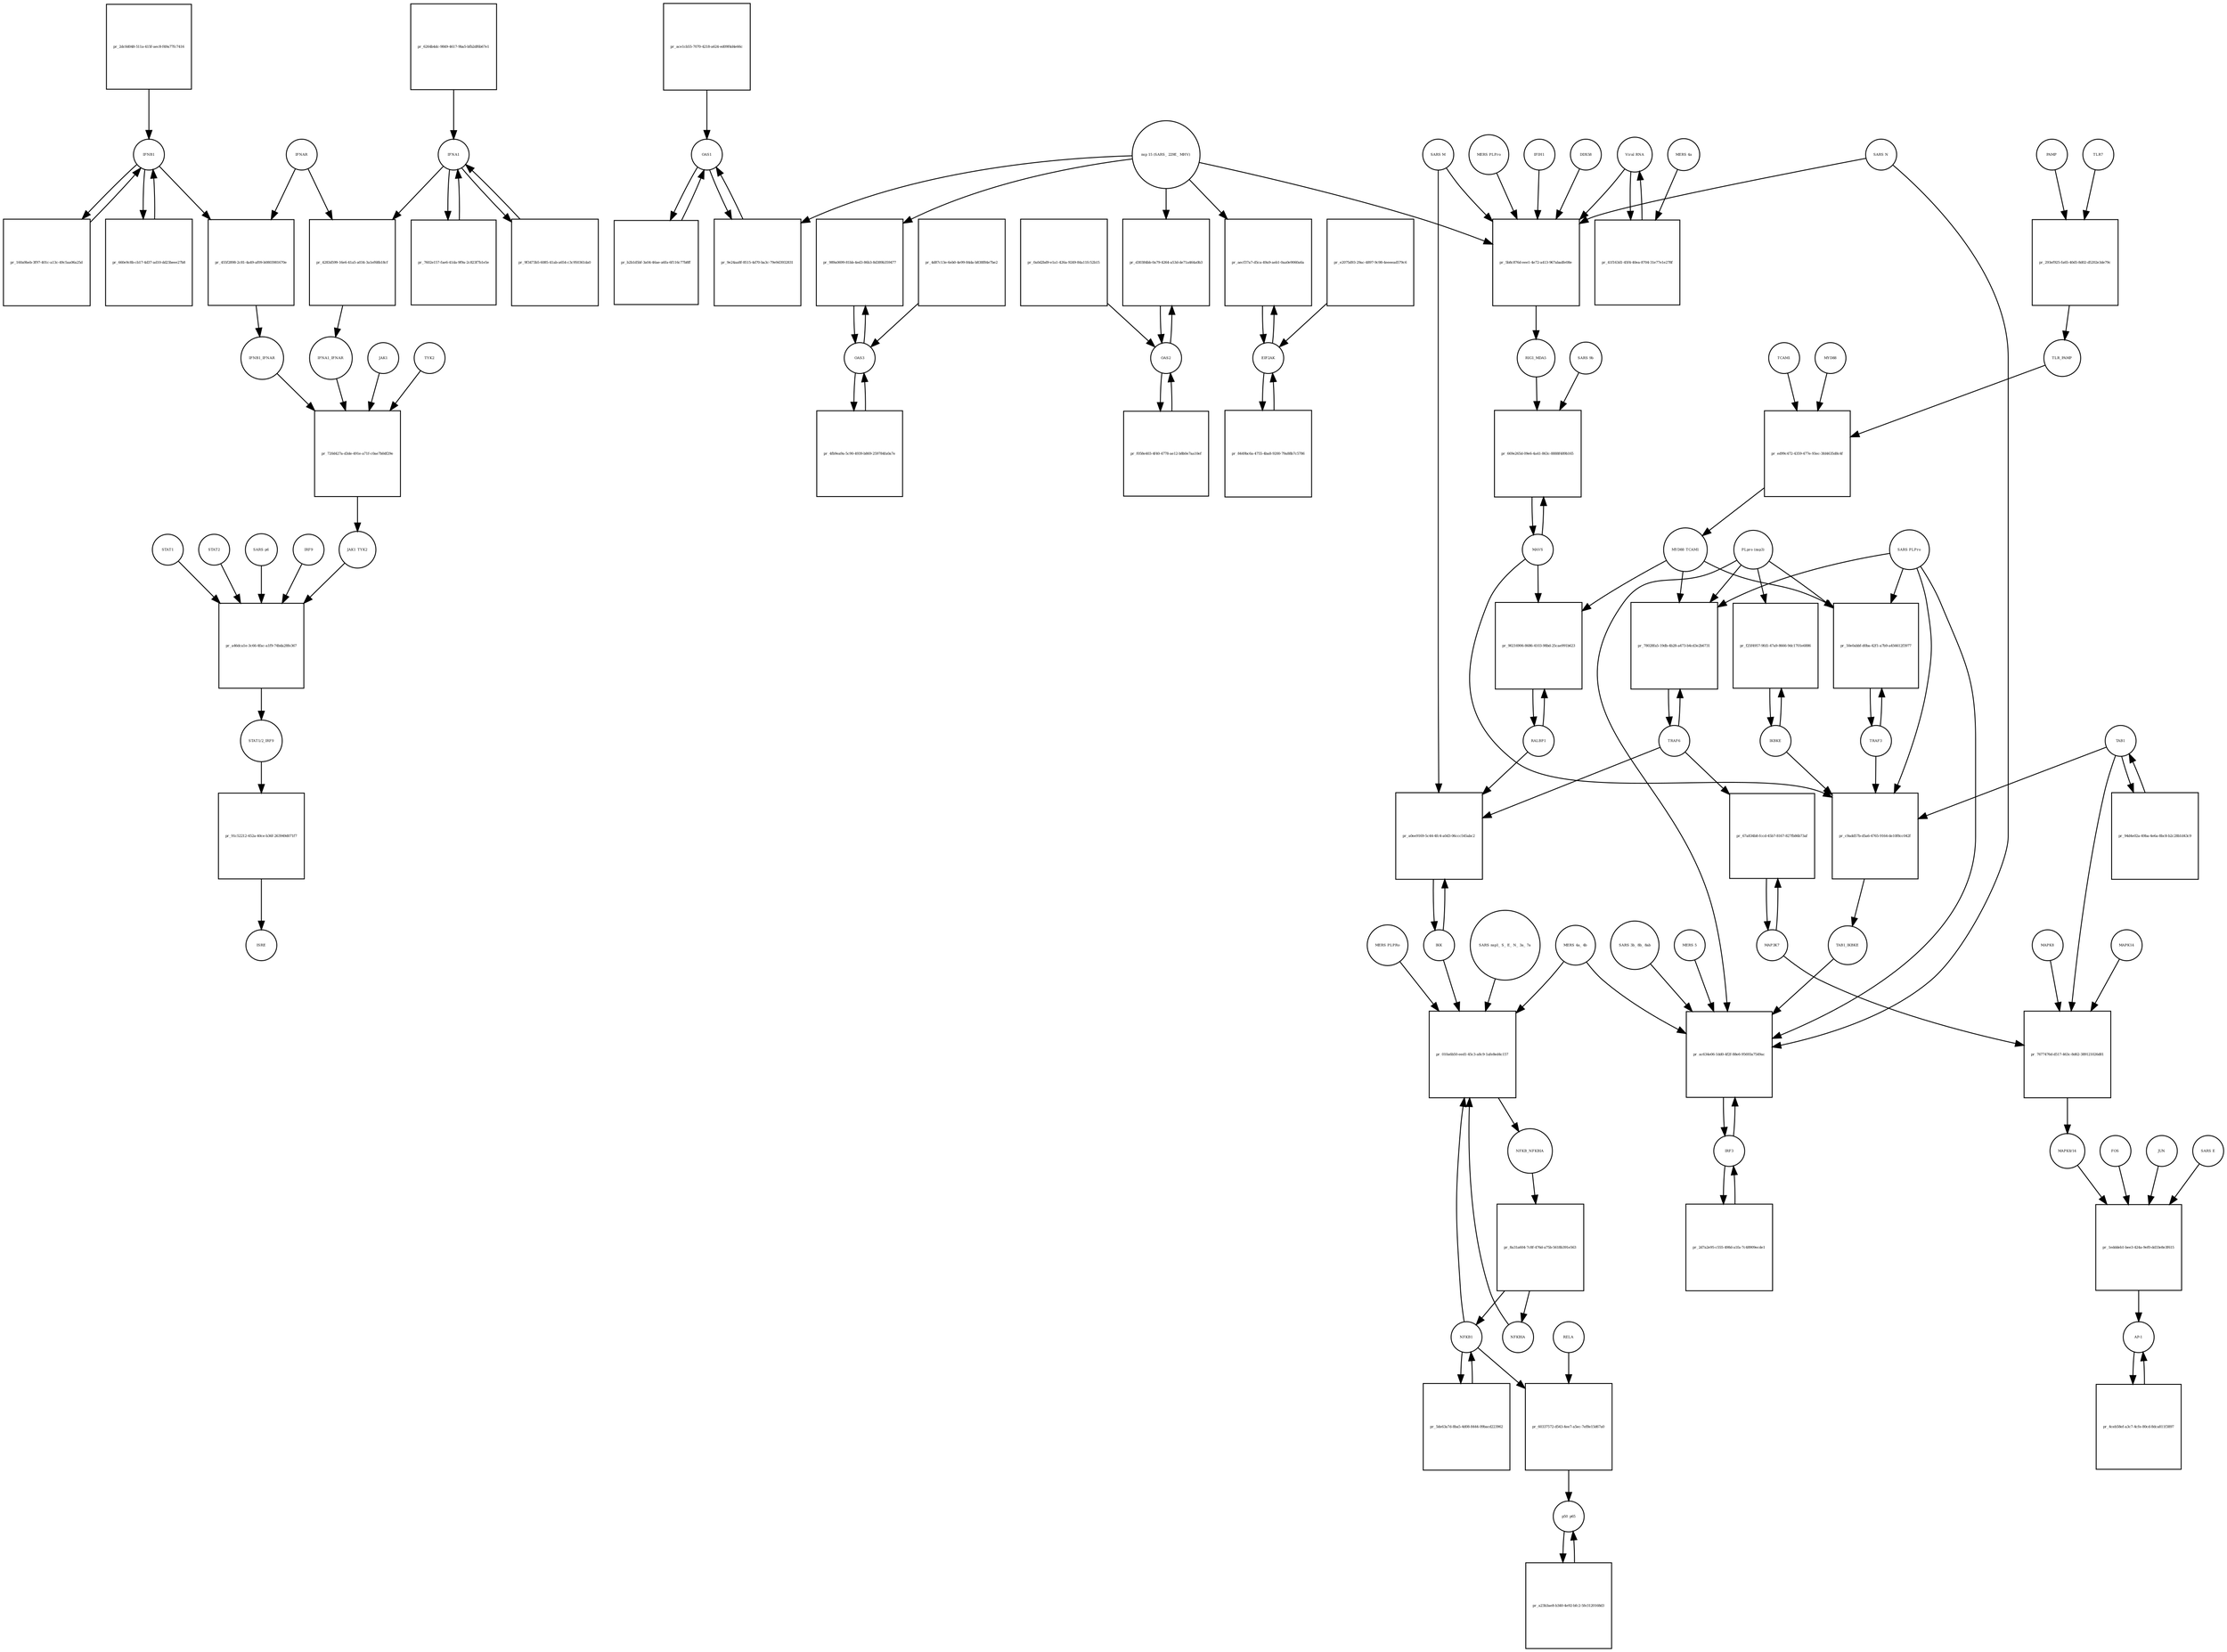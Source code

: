 strict digraph  {
IFNA1 [annotation="urn_miriam_pubmed_17911435|urn_miriam_pubmed_24362405", bipartite=0, cls=macromolecule, fontsize=4, label=IFNA1, shape=circle];
"pr_4283d599-16e6-41a5-a034-3a1ef68b18cf" [annotation="", bipartite=1, cls=process, fontsize=4, label="pr_4283d599-16e6-41a5-a034-3a1ef68b18cf", shape=square];
IFNAR [annotation=urn_miriam_pubmed_31226023, bipartite=0, cls=complex, fontsize=4, label=IFNAR, shape=circle];
IFNA1_IFNAR [annotation=urn_miriam_pubmed_31226023, bipartite=0, cls=complex, fontsize=4, label=IFNA1_IFNAR, shape=circle];
IFNB1 [annotation=urn_miriam_pubmed_24362405, bipartite=0, cls=macromolecule, fontsize=4, label=IFNB1, shape=circle];
"pr_455f2898-2c81-4a49-af09-b0803981670e" [annotation="", bipartite=1, cls=process, fontsize=4, label="pr_455f2898-2c81-4a49-af09-b0803981670e", shape=square];
IFNB1_IFNAR [annotation=urn_miriam_pubmed_31226023, bipartite=0, cls=complex, fontsize=4, label=IFNB1_IFNAR, shape=circle];
"pr_7602e157-fae6-41da-9f9a-2c823f7b1e5e" [annotation="", bipartite=1, cls=process, fontsize=4, label="pr_7602e157-fae6-41da-9f9a-2c823f7b1e5e", shape=square];
"pr_160a9beb-3f97-401c-a13c-49c5aa06a25d" [annotation="", bipartite=1, cls=process, fontsize=4, label="pr_160a9beb-3f97-401c-a13c-49c5aa06a25d", shape=square];
"pr_2dc0d048-511a-415f-aec8-f49a77fc7416" [annotation="", bipartite=1, cls=process, fontsize=4, label="pr_2dc0d048-511a-415f-aec8-f49a77fc7416", shape=square];
"pr_660e9c8b-cb17-4d37-ad10-dd23beee27b8" [annotation="", bipartite=1, cls=process, fontsize=4, label="pr_660e9c8b-cb17-4d37-ad10-dd23beee27b8", shape=square];
"pr_6264b4dc-9849-4617-9ba5-bfb2df6b67e1" [annotation="", bipartite=1, cls=process, fontsize=4, label="pr_6264b4dc-9849-4617-9ba5-bfb2df6b67e1", shape=square];
"pr_9f3473b5-6085-41ab-a654-c3c950361da0" [annotation="", bipartite=1, cls=process, fontsize=4, label="pr_9f3473b5-6085-41ab-a654-c3c950361da0", shape=square];
"STAT1/2_IRF9" [annotation=urn_miriam_pubmed_31226023, bipartite=0, cls=complex, fontsize=4, label="STAT1/2_IRF9", shape=circle];
"pr_91c52212-452a-40ce-b36f-263949d071f7" [annotation="", bipartite=1, cls=process, fontsize=4, label="pr_91c52212-452a-40ce-b36f-263949d071f7", shape=square];
ISRE [annotation=urn_miriam_pubmed_31226023, bipartite=0, cls=complex, fontsize=4, label=ISRE, shape=circle];
"pr_ace1cb55-7070-4218-a624-ed09f4d4e66c" [annotation="", bipartite=1, cls=process, fontsize=4, label="pr_ace1cb55-7070-4218-a624-ed09f4d4e66c", shape=square];
OAS1 [annotation=urn_miriam_pubmed_31226023, bipartite=0, cls=macromolecule, fontsize=4, label=OAS1, shape=circle];
"pr_e2075d93-29ac-4897-9c98-4eeeead579c6" [annotation="", bipartite=1, cls=process, fontsize=4, label="pr_e2075d93-29ac-4897-9c98-4eeeead579c6", shape=square];
EIF2AK [annotation=urn_miriam_pubmed_31226023, bipartite=0, cls=macromolecule, fontsize=4, label=EIF2AK, shape=circle];
"pr_b2b1d5bf-3a04-46ae-a6fa-6f116c77b8ff" [annotation="", bipartite=1, cls=process, fontsize=4, label="pr_b2b1d5bf-3a04-46ae-a6fa-6f116c77b8ff", shape=square];
"pr_8449bc6a-4755-4ba8-9200-79a88b7c5786" [annotation="", bipartite=1, cls=process, fontsize=4, label="pr_8449bc6a-4755-4ba8-9200-79a88b7c5786", shape=square];
PAMP [annotation="", bipartite=0, cls="simple chemical", fontsize=4, label=PAMP, shape=circle];
"pr_293ef925-fa65-40d5-8d02-d5202e3de79c" [annotation="", bipartite=1, cls=process, fontsize=4, label="pr_293ef925-fa65-40d5-8d02-d5202e3de79c", shape=square];
TLR7 [annotation="", bipartite=0, cls=macromolecule, fontsize=4, label=TLR7, shape=circle];
TLR_PAMP [annotation="", bipartite=0, cls=complex, fontsize=4, label=TLR_PAMP, shape=circle];
TRAF6 [annotation="", bipartite=0, cls=macromolecule, fontsize=4, label=TRAF6, shape=circle];
"pr_78028fa5-19db-4b28-a473-b4cd3e2b6731" [annotation="", bipartite=1, cls=process, fontsize=4, label="pr_78028fa5-19db-4b28-a473-b4cd3e2b6731", shape=square];
MYD88_TCAM1 [annotation="", bipartite=0, cls=complex, fontsize=4, label=MYD88_TCAM1, shape=circle];
"PLpro (nsp3)" [annotation="", bipartite=0, cls=macromolecule, fontsize=4, label="PLpro (nsp3)", shape=circle];
"SARS PLPro" [annotation=urn_miriam_pubmed_31226023, bipartite=0, cls=macromolecule, fontsize=4, label="SARS PLPro", shape=circle];
TAB1 [annotation="", bipartite=0, cls=macromolecule, fontsize=4, label=TAB1, shape=circle];
"pr_94d4e02a-49ba-4e6a-8bc8-b2c28b1d43c9" [annotation="", bipartite=1, cls=process, fontsize=4, label="pr_94d4e02a-49ba-4e6a-8bc8-b2c28b1d43c9", shape=square];
MAPK8 [annotation="", bipartite=0, cls=macromolecule, fontsize=4, label=MAPK8, shape=circle];
"pr_7677476d-d517-463c-8d62-389121026d81" [annotation="", bipartite=1, cls=process, fontsize=4, label="pr_7677476d-d517-463c-8d62-389121026d81", shape=square];
MAPK14 [annotation="", bipartite=0, cls=macromolecule, fontsize=4, label=MAPK14, shape=circle];
"MAPK8/14" [annotation="", bipartite=0, cls=complex, fontsize=4, label="MAPK8/14", shape=circle];
MAP3K7 [annotation="", bipartite=0, cls=macromolecule, fontsize=4, label=MAP3K7, shape=circle];
STAT1 [annotation=urn_miriam_pubmed_31226023, bipartite=0, cls=macromolecule, fontsize=4, label=STAT1, shape=circle];
"pr_a46dca1e-3c66-4fac-a1f9-74bda28fe367" [annotation="", bipartite=1, cls=process, fontsize=4, label="pr_a46dca1e-3c66-4fac-a1f9-74bda28fe367", shape=square];
STAT2 [annotation=urn_miriam_pubmed_31226023, bipartite=0, cls=macromolecule, fontsize=4, label=STAT2, shape=circle];
JAK1_TYK2 [annotation=urn_miriam_pubmed_31226023, bipartite=0, cls=complex, fontsize=4, label=JAK1_TYK2, shape=circle];
"SARS p6" [annotation=urn_miriam_pubmed_31226023, bipartite=0, cls=macromolecule, fontsize=4, label="SARS p6", shape=circle];
IRF9 [annotation=urn_miriam_pubmed_31226023, bipartite=0, cls=macromolecule, fontsize=4, label=IRF9, shape=circle];
JAK1 [annotation=urn_miriam_pubmed_31226023, bipartite=0, cls=macromolecule, fontsize=4, label=JAK1, shape=circle];
"pr_720d427a-d3de-491e-a71f-c0ae7b0df29e" [annotation="", bipartite=1, cls=process, fontsize=4, label="pr_720d427a-d3de-491e-a71f-c0ae7b0df29e", shape=square];
TYK2 [annotation=urn_miriam_pubmed_31226023, bipartite=0, cls=macromolecule, fontsize=4, label=TYK2, shape=circle];
"pr_0a0d2bd9-e1a1-426a-9249-84a11fc52b15" [annotation="", bipartite=1, cls=process, fontsize=4, label="pr_0a0d2bd9-e1a1-426a-9249-84a11fc52b15", shape=square];
OAS2 [annotation=urn_miriam_pubmed_31226023, bipartite=0, cls=macromolecule, fontsize=4, label=OAS2, shape=circle];
"pr_f058e403-4f40-4778-ae12-b8b0e7aa10ef" [annotation="", bipartite=1, cls=process, fontsize=4, label="pr_f058e403-4f40-4778-ae12-b8b0e7aa10ef", shape=square];
"pr_4d87c13e-6eb0-4e99-84da-b838f84e7be2" [annotation="", bipartite=1, cls=process, fontsize=4, label="pr_4d87c13e-6eb0-4e99-84da-b838f84e7be2", shape=square];
OAS3 [annotation=urn_miriam_pubmed_31226023, bipartite=0, cls=macromolecule, fontsize=4, label=OAS3, shape=circle];
"pr_4fb9ea9a-5c90-4939-b869-259784fa0a7e" [annotation="", bipartite=1, cls=process, fontsize=4, label="pr_4fb9ea9a-5c90-4939-b869-259784fa0a7e", shape=square];
TRAF3 [annotation="", bipartite=0, cls=macromolecule, fontsize=4, label=TRAF3, shape=circle];
"pr_50e0abbf-d0ba-42f1-a7b9-a456612f3977" [annotation="", bipartite=1, cls=process, fontsize=4, label="pr_50e0abbf-d0ba-42f1-a7b9-a456612f3977", shape=square];
"pr_67a834b8-fccd-45b7-8167-827fb86b73af" [annotation="", bipartite=1, cls=process, fontsize=4, label="pr_67a834b8-fccd-45b7-8167-827fb86b73af", shape=square];
FOS [annotation="", bipartite=0, cls=macromolecule, fontsize=4, label=FOS, shape=circle];
"pr_1edddeb1-bee3-424a-9ef0-dd33e8e3f615" [annotation="", bipartite=1, cls=process, fontsize=4, label="pr_1edddeb1-bee3-424a-9ef0-dd33e8e3f615", shape=square];
JUN [annotation="", bipartite=0, cls=macromolecule, fontsize=4, label=JUN, shape=circle];
"AP-1" [annotation="", bipartite=0, cls=complex, fontsize=4, label="AP-1", shape=circle];
"SARS E" [annotation=urn_miriam_pubmed_31226023, bipartite=0, cls=macromolecule, fontsize=4, label="SARS E", shape=circle];
"pr_4ceb58ef-a3c7-4cfe-80cd-8dca811f3897" [annotation="", bipartite=1, cls=process, fontsize=4, label="pr_4ceb58ef-a3c7-4cfe-80cd-8dca811f3897", shape=square];
IKK [annotation="", bipartite=0, cls=complex, fontsize=4, label=IKK, shape=circle];
"pr_a0ee9169-5c44-4fc4-a0d3-06ccc545abc2" [annotation="", bipartite=1, cls=process, fontsize=4, label="pr_a0ee9169-5c44-4fc4-a0d3-06ccc545abc2", shape=square];
RALBP1 [annotation="", bipartite=0, cls=macromolecule, fontsize=4, label=RALBP1, shape=circle];
"SARS M" [annotation=urn_miriam_pubmed_31226023, bipartite=0, cls=macromolecule, fontsize=4, label="SARS M", shape=circle];
NFKB_NFKBIA [annotation="", bipartite=0, cls=complex, fontsize=4, label=NFKB_NFKBIA, shape=circle];
"pr_8a31a604-7c8f-476d-a75b-5618b391e563" [annotation="", bipartite=1, cls=process, fontsize=4, label="pr_8a31a604-7c8f-476d-a75b-5618b391e563", shape=square];
NFKBIA [annotation="", bipartite=0, cls=macromolecule, fontsize=4, label=NFKBIA, shape=circle];
NFKB1 [annotation="", bipartite=0, cls=macromolecule, fontsize=4, label=NFKB1, shape=circle];
"pr_010a6b50-eed1-45c3-a8c9-1afe8ed4c157" [annotation="", bipartite=1, cls=process, fontsize=4, label="pr_010a6b50-eed1-45c3-a8c9-1afe8ed4c157", shape=square];
"SARS nsp1_ S_ E_ N_ 3a_ 7a" [annotation=urn_miriam_pubmed_31226023, bipartite=0, cls=macromolecule, fontsize=4, label="SARS nsp1_ S_ E_ N_ 3a_ 7a", shape=circle];
"MERS 4a_ 4b" [annotation="", bipartite=0, cls=macromolecule, fontsize=4, label="MERS 4a_ 4b", shape=circle];
"MERS PLPRo" [annotation="", bipartite=0, cls=macromolecule, fontsize=4, label="MERS PLPRo", shape=circle];
"pr_5de63a7d-8ba5-4d08-8444-09bacd223962" [annotation="", bipartite=1, cls=process, fontsize=4, label="pr_5de63a7d-8ba5-4d08-8444-09bacd223962", shape=square];
IKBKE [annotation="", bipartite=0, cls=macromolecule, fontsize=4, label=IKBKE, shape=circle];
"pr_f25f4957-9fd1-47a9-8666-9dc1701e6886" [annotation="", bipartite=1, cls=process, fontsize=4, label="pr_f25f4957-9fd1-47a9-8666-9dc1701e6886", shape=square];
"pr_c9add57b-d5a6-4765-9164-de10f8cc042f" [annotation="", bipartite=1, cls=process, fontsize=4, label="pr_c9add57b-d5a6-4765-9164-de10f8cc042f", shape=square];
TAB1_IKBKE [annotation="", bipartite=0, cls=complex, fontsize=4, label=TAB1_IKBKE, shape=circle];
MAVS [annotation="", bipartite=0, cls=macromolecule, fontsize=4, label=MAVS, shape=circle];
IRF3 [annotation="", bipartite=0, cls=macromolecule, fontsize=4, label=IRF3, shape=circle];
"pr_ac634e06-1dd0-4f2f-88e6-95693a7549ac" [annotation="", bipartite=1, cls=process, fontsize=4, label="pr_ac634e06-1dd0-4f2f-88e6-95693a7549ac", shape=square];
"SARS 3b_ 8b_ 8ab" [annotation=urn_miriam_pubmed_31226023, bipartite=0, cls=macromolecule, fontsize=4, label="SARS 3b_ 8b_ 8ab", shape=circle];
"MERS 5" [annotation="", bipartite=0, cls=macromolecule, fontsize=4, label="MERS 5", shape=circle];
"SARS N" [annotation="", bipartite=0, cls=macromolecule, fontsize=4, label="SARS N", shape=circle];
"pr_2d7a2e95-c555-498d-a1fa-7c48909ecde1" [annotation="", bipartite=1, cls=process, fontsize=4, label="pr_2d7a2e95-c555-498d-a1fa-7c48909ecde1", shape=square];
TCAM1 [annotation="", bipartite=0, cls=macromolecule, fontsize=4, label=TCAM1, shape=circle];
"pr_ed99c472-4359-477e-93ec-3fd4635d8c4f" [annotation="", bipartite=1, cls=process, fontsize=4, label="pr_ed99c472-4359-477e-93ec-3fd4635d8c4f", shape=square];
MYD88 [annotation=urn_miriam_pubmed_31226023, bipartite=0, cls=macromolecule, fontsize=4, label=MYD88, shape=circle];
"pr_90216906-8686-4103-98bd-25cae991b623" [annotation="", bipartite=1, cls=process, fontsize=4, label="pr_90216906-8686-4103-98bd-25cae991b623", shape=square];
RELA [annotation="", bipartite=0, cls=macromolecule, fontsize=4, label=RELA, shape=circle];
"pr_60337572-d543-4ee7-a5ec-7ef8e15d67a0" [annotation="", bipartite=1, cls=process, fontsize=4, label="pr_60337572-d543-4ee7-a5ec-7ef8e15d67a0", shape=square];
p50_p65 [annotation="", bipartite=0, cls=complex, fontsize=4, label=p50_p65, shape=circle];
"pr_a23b3ae8-b340-4e92-bfc2-5fe3120168d3" [annotation="", bipartite=1, cls=process, fontsize=4, label="pr_a23b3ae8-b340-4e92-bfc2-5fe3120168d3", shape=square];
IFIH1 [annotation="", bipartite=0, cls=macromolecule, fontsize=4, label=IFIH1, shape=circle];
"pr_5b8c876d-eee1-4e72-a413-967abadfe08e" [annotation="", bipartite=1, cls=process, fontsize=4, label="pr_5b8c876d-eee1-4e72-a413-967abadfe08e", shape=square];
DDX58 [annotation="", bipartite=0, cls=macromolecule, fontsize=4, label=DDX58, shape=circle];
RIG1_MDA5 [annotation="", bipartite=0, cls=complex, fontsize=4, label=RIG1_MDA5, shape=circle];
"Viral RNA" [annotation="", bipartite=0, cls="simple chemical", fontsize=4, label="Viral RNA", shape=circle];
"nsp 15 (SARS_ 229E_ MHV)" [annotation=urn_miriam_pubmed_31226023, bipartite=0, cls=macromolecule, fontsize=4, label="nsp 15 (SARS_ 229E_ MHV)", shape=circle];
"MERS PLPro" [annotation="", bipartite=0, cls=macromolecule, fontsize=4, label="MERS PLPro", shape=circle];
"pr_669e265d-09e6-4a41-863c-8888f489b165" [annotation="", bipartite=1, cls=process, fontsize=4, label="pr_669e265d-09e6-4a41-863c-8888f489b165", shape=square];
"SARS 9b" [annotation=urn_miriam_pubmed_31226023, bipartite=0, cls=macromolecule, fontsize=4, label="SARS 9b", shape=circle];
"pr_989a0699-81bb-4ed3-86b3-8d389b359477" [annotation="", bipartite=1, cls=process, fontsize=4, label="pr_989a0699-81bb-4ed3-86b3-8d389b359477", shape=square];
"pr_d30384bb-0a79-4264-a53d-de71a464a0b3" [annotation="", bipartite=1, cls=process, fontsize=4, label="pr_d30384bb-0a79-4264-a53d-de71a464a0b3", shape=square];
"pr_9e24aa8f-8515-4d70-ba3c-79e9d3932831" [annotation="", bipartite=1, cls=process, fontsize=4, label="pr_9e24aa8f-8515-4d70-ba3c-79e9d3932831", shape=square];
"pr_aecf37a7-d5ca-49a9-aeb1-0aa0e9060a6a" [annotation="", bipartite=1, cls=process, fontsize=4, label="pr_aecf37a7-d5ca-49a9-aeb1-0aa0e9060a6a", shape=square];
"pr_41f163d1-45f4-40ea-8704-31e77e1e278f" [annotation="", bipartite=1, cls=process, fontsize=4, label="pr_41f163d1-45f4-40ea-8704-31e77e1e278f", shape=square];
"MERS 4a" [annotation="", bipartite=0, cls=macromolecule, fontsize=4, label="MERS 4a", shape=circle];
IFNA1 -> "pr_4283d599-16e6-41a5-a034-3a1ef68b18cf"  [annotation="", interaction_type=consumption];
IFNA1 -> "pr_7602e157-fae6-41da-9f9a-2c823f7b1e5e"  [annotation="", interaction_type=consumption];
IFNA1 -> "pr_9f3473b5-6085-41ab-a654-c3c950361da0"  [annotation="", interaction_type=consumption];
"pr_4283d599-16e6-41a5-a034-3a1ef68b18cf" -> IFNA1_IFNAR  [annotation="", interaction_type=production];
IFNAR -> "pr_4283d599-16e6-41a5-a034-3a1ef68b18cf"  [annotation="", interaction_type=consumption];
IFNAR -> "pr_455f2898-2c81-4a49-af09-b0803981670e"  [annotation="", interaction_type=consumption];
IFNA1_IFNAR -> "pr_720d427a-d3de-491e-a71f-c0ae7b0df29e"  [annotation=urn_miriam_pubmed_31226023, interaction_type=catalysis];
IFNB1 -> "pr_455f2898-2c81-4a49-af09-b0803981670e"  [annotation="", interaction_type=consumption];
IFNB1 -> "pr_160a9beb-3f97-401c-a13c-49c5aa06a25d"  [annotation="", interaction_type=consumption];
IFNB1 -> "pr_660e9c8b-cb17-4d37-ad10-dd23beee27b8"  [annotation="", interaction_type=consumption];
"pr_455f2898-2c81-4a49-af09-b0803981670e" -> IFNB1_IFNAR  [annotation="", interaction_type=production];
IFNB1_IFNAR -> "pr_720d427a-d3de-491e-a71f-c0ae7b0df29e"  [annotation=urn_miriam_pubmed_31226023, interaction_type=catalysis];
"pr_7602e157-fae6-41da-9f9a-2c823f7b1e5e" -> IFNA1  [annotation="", interaction_type=production];
"pr_160a9beb-3f97-401c-a13c-49c5aa06a25d" -> IFNB1  [annotation="", interaction_type=production];
"pr_2dc0d048-511a-415f-aec8-f49a77fc7416" -> IFNB1  [annotation="", interaction_type=production];
"pr_660e9c8b-cb17-4d37-ad10-dd23beee27b8" -> IFNB1  [annotation="", interaction_type=production];
"pr_6264b4dc-9849-4617-9ba5-bfb2df6b67e1" -> IFNA1  [annotation="", interaction_type=production];
"pr_9f3473b5-6085-41ab-a654-c3c950361da0" -> IFNA1  [annotation="", interaction_type=production];
"STAT1/2_IRF9" -> "pr_91c52212-452a-40ce-b36f-263949d071f7"  [annotation="", interaction_type=consumption];
"pr_91c52212-452a-40ce-b36f-263949d071f7" -> ISRE  [annotation="", interaction_type=production];
"pr_ace1cb55-7070-4218-a624-ed09f4d4e66c" -> OAS1  [annotation="", interaction_type=production];
OAS1 -> "pr_b2b1d5bf-3a04-46ae-a6fa-6f116c77b8ff"  [annotation="", interaction_type=consumption];
OAS1 -> "pr_9e24aa8f-8515-4d70-ba3c-79e9d3932831"  [annotation="", interaction_type=consumption];
"pr_e2075d93-29ac-4897-9c98-4eeeead579c6" -> EIF2AK  [annotation="", interaction_type=production];
EIF2AK -> "pr_8449bc6a-4755-4ba8-9200-79a88b7c5786"  [annotation="", interaction_type=consumption];
EIF2AK -> "pr_aecf37a7-d5ca-49a9-aeb1-0aa0e9060a6a"  [annotation="", interaction_type=consumption];
"pr_b2b1d5bf-3a04-46ae-a6fa-6f116c77b8ff" -> OAS1  [annotation="", interaction_type=production];
"pr_8449bc6a-4755-4ba8-9200-79a88b7c5786" -> EIF2AK  [annotation="", interaction_type=production];
PAMP -> "pr_293ef925-fa65-40d5-8d02-d5202e3de79c"  [annotation="", interaction_type=consumption];
"pr_293ef925-fa65-40d5-8d02-d5202e3de79c" -> TLR_PAMP  [annotation="", interaction_type=production];
TLR7 -> "pr_293ef925-fa65-40d5-8d02-d5202e3de79c"  [annotation="", interaction_type=consumption];
TLR_PAMP -> "pr_ed99c472-4359-477e-93ec-3fd4635d8c4f"  [annotation="", interaction_type=catalysis];
TRAF6 -> "pr_78028fa5-19db-4b28-a473-b4cd3e2b6731"  [annotation="", interaction_type=consumption];
TRAF6 -> "pr_67a834b8-fccd-45b7-8167-827fb86b73af"  [annotation="", interaction_type=catalysis];
TRAF6 -> "pr_a0ee9169-5c44-4fc4-a0d3-06ccc545abc2"  [annotation="", interaction_type=catalysis];
"pr_78028fa5-19db-4b28-a473-b4cd3e2b6731" -> TRAF6  [annotation="", interaction_type=production];
MYD88_TCAM1 -> "pr_78028fa5-19db-4b28-a473-b4cd3e2b6731"  [annotation=urn_miriam_pubmed_31226023, interaction_type=catalysis];
MYD88_TCAM1 -> "pr_50e0abbf-d0ba-42f1-a7b9-a456612f3977"  [annotation="", interaction_type=catalysis];
MYD88_TCAM1 -> "pr_90216906-8686-4103-98bd-25cae991b623"  [annotation="", interaction_type=catalysis];
"PLpro (nsp3)" -> "pr_78028fa5-19db-4b28-a473-b4cd3e2b6731"  [annotation=urn_miriam_pubmed_31226023, interaction_type=inhibition];
"PLpro (nsp3)" -> "pr_50e0abbf-d0ba-42f1-a7b9-a456612f3977"  [annotation="", interaction_type=inhibition];
"PLpro (nsp3)" -> "pr_f25f4957-9fd1-47a9-8666-9dc1701e6886"  [annotation="", interaction_type=inhibition];
"PLpro (nsp3)" -> "pr_ac634e06-1dd0-4f2f-88e6-95693a7549ac"  [annotation="", interaction_type=inhibition];
"SARS PLPro" -> "pr_78028fa5-19db-4b28-a473-b4cd3e2b6731"  [annotation=urn_miriam_pubmed_31226023, interaction_type=inhibition];
"SARS PLPro" -> "pr_50e0abbf-d0ba-42f1-a7b9-a456612f3977"  [annotation="", interaction_type=inhibition];
"SARS PLPro" -> "pr_c9add57b-d5a6-4765-9164-de10f8cc042f"  [annotation="", interaction_type=inhibition];
"SARS PLPro" -> "pr_ac634e06-1dd0-4f2f-88e6-95693a7549ac"  [annotation="", interaction_type=inhibition];
TAB1 -> "pr_94d4e02a-49ba-4e6a-8bc8-b2c28b1d43c9"  [annotation="", interaction_type=consumption];
TAB1 -> "pr_7677476d-d517-463c-8d62-389121026d81"  [annotation="", interaction_type=catalysis];
TAB1 -> "pr_c9add57b-d5a6-4765-9164-de10f8cc042f"  [annotation="", interaction_type=consumption];
"pr_94d4e02a-49ba-4e6a-8bc8-b2c28b1d43c9" -> TAB1  [annotation="", interaction_type=production];
MAPK8 -> "pr_7677476d-d517-463c-8d62-389121026d81"  [annotation="", interaction_type=consumption];
"pr_7677476d-d517-463c-8d62-389121026d81" -> "MAPK8/14"  [annotation="", interaction_type=production];
MAPK14 -> "pr_7677476d-d517-463c-8d62-389121026d81"  [annotation="", interaction_type=consumption];
"MAPK8/14" -> "pr_1edddeb1-bee3-424a-9ef0-dd33e8e3f615"  [annotation="", interaction_type=catalysis];
MAP3K7 -> "pr_7677476d-d517-463c-8d62-389121026d81"  [annotation="", interaction_type=catalysis];
MAP3K7 -> "pr_67a834b8-fccd-45b7-8167-827fb86b73af"  [annotation="", interaction_type=consumption];
STAT1 -> "pr_a46dca1e-3c66-4fac-a1f9-74bda28fe367"  [annotation="", interaction_type=consumption];
"pr_a46dca1e-3c66-4fac-a1f9-74bda28fe367" -> "STAT1/2_IRF9"  [annotation="", interaction_type=production];
STAT2 -> "pr_a46dca1e-3c66-4fac-a1f9-74bda28fe367"  [annotation="", interaction_type=consumption];
JAK1_TYK2 -> "pr_a46dca1e-3c66-4fac-a1f9-74bda28fe367"  [annotation=urn_miriam_pubmed_31226023, interaction_type=catalysis];
"SARS p6" -> "pr_a46dca1e-3c66-4fac-a1f9-74bda28fe367"  [annotation=urn_miriam_pubmed_31226023, interaction_type=inhibition];
IRF9 -> "pr_a46dca1e-3c66-4fac-a1f9-74bda28fe367"  [annotation="", interaction_type=consumption];
JAK1 -> "pr_720d427a-d3de-491e-a71f-c0ae7b0df29e"  [annotation="", interaction_type=consumption];
"pr_720d427a-d3de-491e-a71f-c0ae7b0df29e" -> JAK1_TYK2  [annotation="", interaction_type=production];
TYK2 -> "pr_720d427a-d3de-491e-a71f-c0ae7b0df29e"  [annotation="", interaction_type=consumption];
"pr_0a0d2bd9-e1a1-426a-9249-84a11fc52b15" -> OAS2  [annotation="", interaction_type=production];
OAS2 -> "pr_f058e403-4f40-4778-ae12-b8b0e7aa10ef"  [annotation="", interaction_type=consumption];
OAS2 -> "pr_d30384bb-0a79-4264-a53d-de71a464a0b3"  [annotation="", interaction_type=consumption];
"pr_f058e403-4f40-4778-ae12-b8b0e7aa10ef" -> OAS2  [annotation="", interaction_type=production];
"pr_4d87c13e-6eb0-4e99-84da-b838f84e7be2" -> OAS3  [annotation="", interaction_type=production];
OAS3 -> "pr_4fb9ea9a-5c90-4939-b869-259784fa0a7e"  [annotation="", interaction_type=consumption];
OAS3 -> "pr_989a0699-81bb-4ed3-86b3-8d389b359477"  [annotation="", interaction_type=consumption];
"pr_4fb9ea9a-5c90-4939-b869-259784fa0a7e" -> OAS3  [annotation="", interaction_type=production];
TRAF3 -> "pr_50e0abbf-d0ba-42f1-a7b9-a456612f3977"  [annotation="", interaction_type=consumption];
TRAF3 -> "pr_c9add57b-d5a6-4765-9164-de10f8cc042f"  [annotation="", interaction_type=catalysis];
"pr_50e0abbf-d0ba-42f1-a7b9-a456612f3977" -> TRAF3  [annotation="", interaction_type=production];
"pr_67a834b8-fccd-45b7-8167-827fb86b73af" -> MAP3K7  [annotation="", interaction_type=production];
FOS -> "pr_1edddeb1-bee3-424a-9ef0-dd33e8e3f615"  [annotation="", interaction_type=consumption];
"pr_1edddeb1-bee3-424a-9ef0-dd33e8e3f615" -> "AP-1"  [annotation="", interaction_type=production];
JUN -> "pr_1edddeb1-bee3-424a-9ef0-dd33e8e3f615"  [annotation="", interaction_type=consumption];
"AP-1" -> "pr_4ceb58ef-a3c7-4cfe-80cd-8dca811f3897"  [annotation="", interaction_type=consumption];
"SARS E" -> "pr_1edddeb1-bee3-424a-9ef0-dd33e8e3f615"  [annotation="", interaction_type=catalysis];
"pr_4ceb58ef-a3c7-4cfe-80cd-8dca811f3897" -> "AP-1"  [annotation="", interaction_type=production];
IKK -> "pr_a0ee9169-5c44-4fc4-a0d3-06ccc545abc2"  [annotation="", interaction_type=consumption];
IKK -> "pr_010a6b50-eed1-45c3-a8c9-1afe8ed4c157"  [annotation="", interaction_type=inhibition];
"pr_a0ee9169-5c44-4fc4-a0d3-06ccc545abc2" -> IKK  [annotation="", interaction_type=production];
RALBP1 -> "pr_a0ee9169-5c44-4fc4-a0d3-06ccc545abc2"  [annotation="", interaction_type=catalysis];
RALBP1 -> "pr_90216906-8686-4103-98bd-25cae991b623"  [annotation="", interaction_type=consumption];
"SARS M" -> "pr_a0ee9169-5c44-4fc4-a0d3-06ccc545abc2"  [annotation="", interaction_type=inhibition];
"SARS M" -> "pr_5b8c876d-eee1-4e72-a413-967abadfe08e"  [annotation="", interaction_type=inhibition];
NFKB_NFKBIA -> "pr_8a31a604-7c8f-476d-a75b-5618b391e563"  [annotation="", interaction_type=consumption];
"pr_8a31a604-7c8f-476d-a75b-5618b391e563" -> NFKBIA  [annotation="", interaction_type=production];
"pr_8a31a604-7c8f-476d-a75b-5618b391e563" -> NFKB1  [annotation="", interaction_type=production];
NFKBIA -> "pr_010a6b50-eed1-45c3-a8c9-1afe8ed4c157"  [annotation="", interaction_type=consumption];
NFKB1 -> "pr_010a6b50-eed1-45c3-a8c9-1afe8ed4c157"  [annotation="", interaction_type=consumption];
NFKB1 -> "pr_5de63a7d-8ba5-4d08-8444-09bacd223962"  [annotation="", interaction_type=consumption];
NFKB1 -> "pr_60337572-d543-4ee7-a5ec-7ef8e15d67a0"  [annotation="", interaction_type=consumption];
"pr_010a6b50-eed1-45c3-a8c9-1afe8ed4c157" -> NFKB_NFKBIA  [annotation="", interaction_type=production];
"SARS nsp1_ S_ E_ N_ 3a_ 7a" -> "pr_010a6b50-eed1-45c3-a8c9-1afe8ed4c157"  [annotation="", interaction_type=catalysis];
"MERS 4a_ 4b" -> "pr_010a6b50-eed1-45c3-a8c9-1afe8ed4c157"  [annotation="", interaction_type=inhibition];
"MERS 4a_ 4b" -> "pr_ac634e06-1dd0-4f2f-88e6-95693a7549ac"  [annotation="", interaction_type=inhibition];
"MERS PLPRo" -> "pr_010a6b50-eed1-45c3-a8c9-1afe8ed4c157"  [annotation="", interaction_type=inhibition];
"pr_5de63a7d-8ba5-4d08-8444-09bacd223962" -> NFKB1  [annotation="", interaction_type=production];
IKBKE -> "pr_f25f4957-9fd1-47a9-8666-9dc1701e6886"  [annotation="", interaction_type=consumption];
IKBKE -> "pr_c9add57b-d5a6-4765-9164-de10f8cc042f"  [annotation="", interaction_type=consumption];
"pr_f25f4957-9fd1-47a9-8666-9dc1701e6886" -> IKBKE  [annotation="", interaction_type=production];
"pr_c9add57b-d5a6-4765-9164-de10f8cc042f" -> TAB1_IKBKE  [annotation="", interaction_type=production];
TAB1_IKBKE -> "pr_ac634e06-1dd0-4f2f-88e6-95693a7549ac"  [annotation="", interaction_type=catalysis];
MAVS -> "pr_c9add57b-d5a6-4765-9164-de10f8cc042f"  [annotation="", interaction_type=catalysis];
MAVS -> "pr_90216906-8686-4103-98bd-25cae991b623"  [annotation="", interaction_type=catalysis];
MAVS -> "pr_669e265d-09e6-4a41-863c-8888f489b165"  [annotation="", interaction_type=consumption];
IRF3 -> "pr_ac634e06-1dd0-4f2f-88e6-95693a7549ac"  [annotation="", interaction_type=consumption];
IRF3 -> "pr_2d7a2e95-c555-498d-a1fa-7c48909ecde1"  [annotation="", interaction_type=consumption];
"pr_ac634e06-1dd0-4f2f-88e6-95693a7549ac" -> IRF3  [annotation="", interaction_type=production];
"SARS 3b_ 8b_ 8ab" -> "pr_ac634e06-1dd0-4f2f-88e6-95693a7549ac"  [annotation="", interaction_type=inhibition];
"MERS 5" -> "pr_ac634e06-1dd0-4f2f-88e6-95693a7549ac"  [annotation="", interaction_type=inhibition];
"SARS N" -> "pr_ac634e06-1dd0-4f2f-88e6-95693a7549ac"  [annotation="", interaction_type=inhibition];
"SARS N" -> "pr_5b8c876d-eee1-4e72-a413-967abadfe08e"  [annotation="", interaction_type=inhibition];
"pr_2d7a2e95-c555-498d-a1fa-7c48909ecde1" -> IRF3  [annotation="", interaction_type=production];
TCAM1 -> "pr_ed99c472-4359-477e-93ec-3fd4635d8c4f"  [annotation="", interaction_type=consumption];
"pr_ed99c472-4359-477e-93ec-3fd4635d8c4f" -> MYD88_TCAM1  [annotation="", interaction_type=production];
MYD88 -> "pr_ed99c472-4359-477e-93ec-3fd4635d8c4f"  [annotation="", interaction_type=consumption];
"pr_90216906-8686-4103-98bd-25cae991b623" -> RALBP1  [annotation="", interaction_type=production];
RELA -> "pr_60337572-d543-4ee7-a5ec-7ef8e15d67a0"  [annotation="", interaction_type=consumption];
"pr_60337572-d543-4ee7-a5ec-7ef8e15d67a0" -> p50_p65  [annotation="", interaction_type=production];
p50_p65 -> "pr_a23b3ae8-b340-4e92-bfc2-5fe3120168d3"  [annotation="", interaction_type=consumption];
"pr_a23b3ae8-b340-4e92-bfc2-5fe3120168d3" -> p50_p65  [annotation="", interaction_type=production];
IFIH1 -> "pr_5b8c876d-eee1-4e72-a413-967abadfe08e"  [annotation="", interaction_type=consumption];
"pr_5b8c876d-eee1-4e72-a413-967abadfe08e" -> RIG1_MDA5  [annotation="", interaction_type=production];
DDX58 -> "pr_5b8c876d-eee1-4e72-a413-967abadfe08e"  [annotation="", interaction_type=consumption];
RIG1_MDA5 -> "pr_669e265d-09e6-4a41-863c-8888f489b165"  [annotation="", interaction_type=catalysis];
"Viral RNA" -> "pr_5b8c876d-eee1-4e72-a413-967abadfe08e"  [annotation="", interaction_type=catalysis];
"Viral RNA" -> "pr_41f163d1-45f4-40ea-8704-31e77e1e278f"  [annotation="", interaction_type=consumption];
"nsp 15 (SARS_ 229E_ MHV)" -> "pr_5b8c876d-eee1-4e72-a413-967abadfe08e"  [annotation="", interaction_type=inhibition];
"nsp 15 (SARS_ 229E_ MHV)" -> "pr_989a0699-81bb-4ed3-86b3-8d389b359477"  [annotation="", interaction_type=inhibition];
"nsp 15 (SARS_ 229E_ MHV)" -> "pr_d30384bb-0a79-4264-a53d-de71a464a0b3"  [annotation="", interaction_type=inhibition];
"nsp 15 (SARS_ 229E_ MHV)" -> "pr_9e24aa8f-8515-4d70-ba3c-79e9d3932831"  [annotation="", interaction_type=inhibition];
"nsp 15 (SARS_ 229E_ MHV)" -> "pr_aecf37a7-d5ca-49a9-aeb1-0aa0e9060a6a"  [annotation="", interaction_type=inhibition];
"MERS PLPro" -> "pr_5b8c876d-eee1-4e72-a413-967abadfe08e"  [annotation="", interaction_type=inhibition];
"pr_669e265d-09e6-4a41-863c-8888f489b165" -> MAVS  [annotation="", interaction_type=production];
"SARS 9b" -> "pr_669e265d-09e6-4a41-863c-8888f489b165"  [annotation="", interaction_type=inhibition];
"pr_989a0699-81bb-4ed3-86b3-8d389b359477" -> OAS3  [annotation="", interaction_type=production];
"pr_d30384bb-0a79-4264-a53d-de71a464a0b3" -> OAS2  [annotation="", interaction_type=production];
"pr_9e24aa8f-8515-4d70-ba3c-79e9d3932831" -> OAS1  [annotation="", interaction_type=production];
"pr_aecf37a7-d5ca-49a9-aeb1-0aa0e9060a6a" -> EIF2AK  [annotation="", interaction_type=production];
"pr_41f163d1-45f4-40ea-8704-31e77e1e278f" -> "Viral RNA"  [annotation="", interaction_type=production];
"MERS 4a" -> "pr_41f163d1-45f4-40ea-8704-31e77e1e278f"  [annotation="", interaction_type=inhibition];
}
